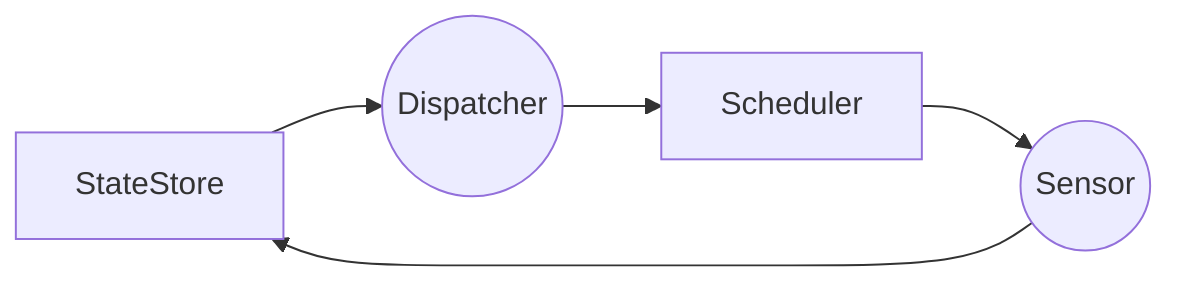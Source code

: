 graph LR;

	StateStore;
	Dispatcher((Dispatcher));
	Scheduler;
    HostLoadSensor((Sensor));

	StateStore --> Dispatcher
	Dispatcher --> Scheduler
    Scheduler --> HostLoadSensor 
    HostLoadSensor --> StateStore